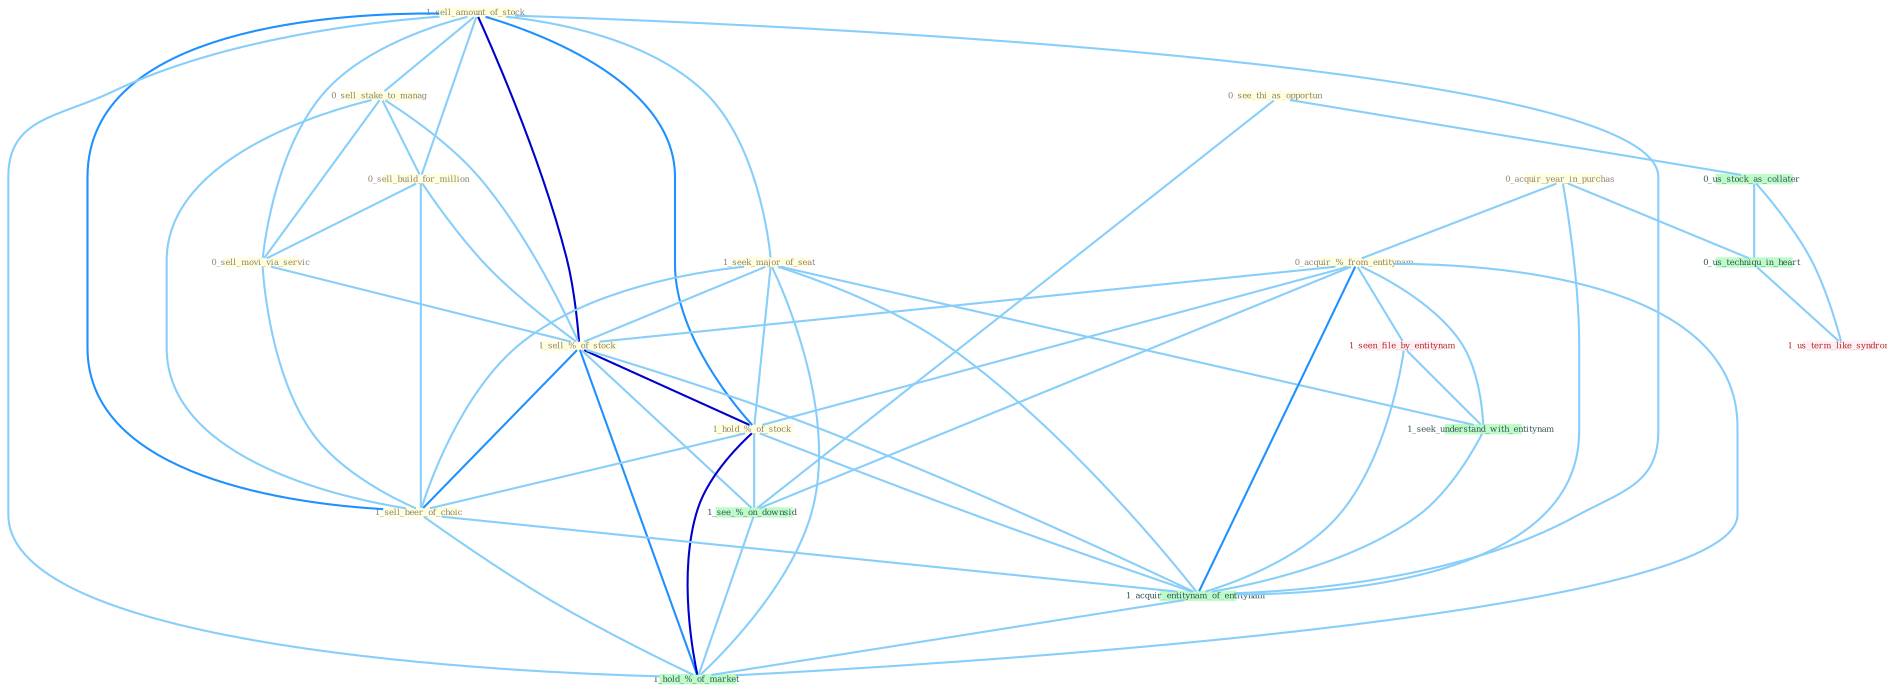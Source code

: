 Graph G{ 
    node
    [shape=polygon,style=filled,width=.5,height=.06,color="#BDFCC9",fixedsize=true,fontsize=4,
    fontcolor="#2f4f4f"];
    {node
    [color="#ffffe0", fontcolor="#8b7d6b"] "1_sell_amount_of_stock " "0_acquir_year_in_purchas " "0_see_thi_as_opportun " "1_seek_major_of_seat " "0_sell_stake_to_manag " "0_acquir_%_from_entitynam " "0_sell_build_for_million " "0_sell_movi_via_servic " "1_sell_%_of_stock " "1_hold_%_of_stock " "1_sell_beer_of_choic "}
{node [color="#fff0f5", fontcolor="#b22222"] "1_seen_file_by_entitynam " "1_us_term_like_syndrom "}
edge [color="#B0E2FF"];

	"1_sell_amount_of_stock " -- "1_seek_major_of_seat " [w="1", color="#87cefa" ];
	"1_sell_amount_of_stock " -- "0_sell_stake_to_manag " [w="1", color="#87cefa" ];
	"1_sell_amount_of_stock " -- "0_sell_build_for_million " [w="1", color="#87cefa" ];
	"1_sell_amount_of_stock " -- "0_sell_movi_via_servic " [w="1", color="#87cefa" ];
	"1_sell_amount_of_stock " -- "1_sell_%_of_stock " [w="3", color="#0000cd" , len=0.6];
	"1_sell_amount_of_stock " -- "1_hold_%_of_stock " [w="2", color="#1e90ff" , len=0.8];
	"1_sell_amount_of_stock " -- "1_sell_beer_of_choic " [w="2", color="#1e90ff" , len=0.8];
	"1_sell_amount_of_stock " -- "1_acquir_entitynam_of_entitynam " [w="1", color="#87cefa" ];
	"1_sell_amount_of_stock " -- "1_hold_%_of_market " [w="1", color="#87cefa" ];
	"0_acquir_year_in_purchas " -- "0_acquir_%_from_entitynam " [w="1", color="#87cefa" ];
	"0_acquir_year_in_purchas " -- "1_acquir_entitynam_of_entitynam " [w="1", color="#87cefa" ];
	"0_acquir_year_in_purchas " -- "0_us_techniqu_in_heart " [w="1", color="#87cefa" ];
	"0_see_thi_as_opportun " -- "0_us_stock_as_collater " [w="1", color="#87cefa" ];
	"0_see_thi_as_opportun " -- "1_see_%_on_downsid " [w="1", color="#87cefa" ];
	"1_seek_major_of_seat " -- "1_sell_%_of_stock " [w="1", color="#87cefa" ];
	"1_seek_major_of_seat " -- "1_hold_%_of_stock " [w="1", color="#87cefa" ];
	"1_seek_major_of_seat " -- "1_sell_beer_of_choic " [w="1", color="#87cefa" ];
	"1_seek_major_of_seat " -- "1_seek_understand_with_entitynam " [w="1", color="#87cefa" ];
	"1_seek_major_of_seat " -- "1_acquir_entitynam_of_entitynam " [w="1", color="#87cefa" ];
	"1_seek_major_of_seat " -- "1_hold_%_of_market " [w="1", color="#87cefa" ];
	"0_sell_stake_to_manag " -- "0_sell_build_for_million " [w="1", color="#87cefa" ];
	"0_sell_stake_to_manag " -- "0_sell_movi_via_servic " [w="1", color="#87cefa" ];
	"0_sell_stake_to_manag " -- "1_sell_%_of_stock " [w="1", color="#87cefa" ];
	"0_sell_stake_to_manag " -- "1_sell_beer_of_choic " [w="1", color="#87cefa" ];
	"0_acquir_%_from_entitynam " -- "1_sell_%_of_stock " [w="1", color="#87cefa" ];
	"0_acquir_%_from_entitynam " -- "1_hold_%_of_stock " [w="1", color="#87cefa" ];
	"0_acquir_%_from_entitynam " -- "1_seen_file_by_entitynam " [w="1", color="#87cefa" ];
	"0_acquir_%_from_entitynam " -- "1_seek_understand_with_entitynam " [w="1", color="#87cefa" ];
	"0_acquir_%_from_entitynam " -- "1_acquir_entitynam_of_entitynam " [w="2", color="#1e90ff" , len=0.8];
	"0_acquir_%_from_entitynam " -- "1_see_%_on_downsid " [w="1", color="#87cefa" ];
	"0_acquir_%_from_entitynam " -- "1_hold_%_of_market " [w="1", color="#87cefa" ];
	"0_sell_build_for_million " -- "0_sell_movi_via_servic " [w="1", color="#87cefa" ];
	"0_sell_build_for_million " -- "1_sell_%_of_stock " [w="1", color="#87cefa" ];
	"0_sell_build_for_million " -- "1_sell_beer_of_choic " [w="1", color="#87cefa" ];
	"0_sell_movi_via_servic " -- "1_sell_%_of_stock " [w="1", color="#87cefa" ];
	"0_sell_movi_via_servic " -- "1_sell_beer_of_choic " [w="1", color="#87cefa" ];
	"1_sell_%_of_stock " -- "1_hold_%_of_stock " [w="3", color="#0000cd" , len=0.6];
	"1_sell_%_of_stock " -- "1_sell_beer_of_choic " [w="2", color="#1e90ff" , len=0.8];
	"1_sell_%_of_stock " -- "1_acquir_entitynam_of_entitynam " [w="1", color="#87cefa" ];
	"1_sell_%_of_stock " -- "1_see_%_on_downsid " [w="1", color="#87cefa" ];
	"1_sell_%_of_stock " -- "1_hold_%_of_market " [w="2", color="#1e90ff" , len=0.8];
	"1_hold_%_of_stock " -- "1_sell_beer_of_choic " [w="1", color="#87cefa" ];
	"1_hold_%_of_stock " -- "1_acquir_entitynam_of_entitynam " [w="1", color="#87cefa" ];
	"1_hold_%_of_stock " -- "1_see_%_on_downsid " [w="1", color="#87cefa" ];
	"1_hold_%_of_stock " -- "1_hold_%_of_market " [w="3", color="#0000cd" , len=0.6];
	"1_sell_beer_of_choic " -- "1_acquir_entitynam_of_entitynam " [w="1", color="#87cefa" ];
	"1_sell_beer_of_choic " -- "1_hold_%_of_market " [w="1", color="#87cefa" ];
	"1_seen_file_by_entitynam " -- "1_seek_understand_with_entitynam " [w="1", color="#87cefa" ];
	"1_seen_file_by_entitynam " -- "1_acquir_entitynam_of_entitynam " [w="1", color="#87cefa" ];
	"0_us_stock_as_collater " -- "0_us_techniqu_in_heart " [w="1", color="#87cefa" ];
	"0_us_stock_as_collater " -- "1_us_term_like_syndrom " [w="1", color="#87cefa" ];
	"1_seek_understand_with_entitynam " -- "1_acquir_entitynam_of_entitynam " [w="1", color="#87cefa" ];
	"1_acquir_entitynam_of_entitynam " -- "1_hold_%_of_market " [w="1", color="#87cefa" ];
	"0_us_techniqu_in_heart " -- "1_us_term_like_syndrom " [w="1", color="#87cefa" ];
	"1_see_%_on_downsid " -- "1_hold_%_of_market " [w="1", color="#87cefa" ];
}